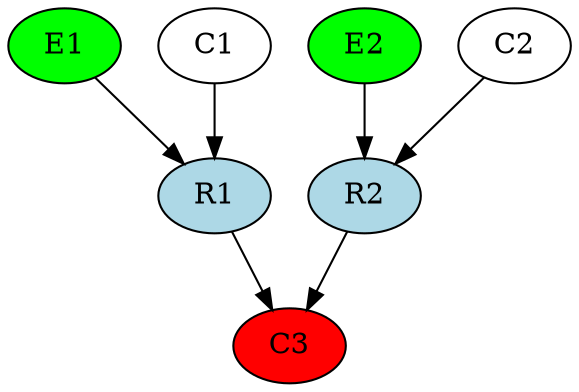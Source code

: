 digraph G {
E1 [fillcolor=green, style=filled];
C1 [type=C];
R1 [ fillcolor=lightblue, style=filled, type=R];
E2 [ fillcolor=green, style=filled, type=E];
C2 [type=C];
R2 [fillcolor=lightblue, style=filled, type=R];
C3 [fillcolor=red, style=filled, type=C];

C1 -> R1;
E1 -> R1;
C2 -> R2;
E2 -> R2;
R1 -> C3;
R2 -> C3;
}
